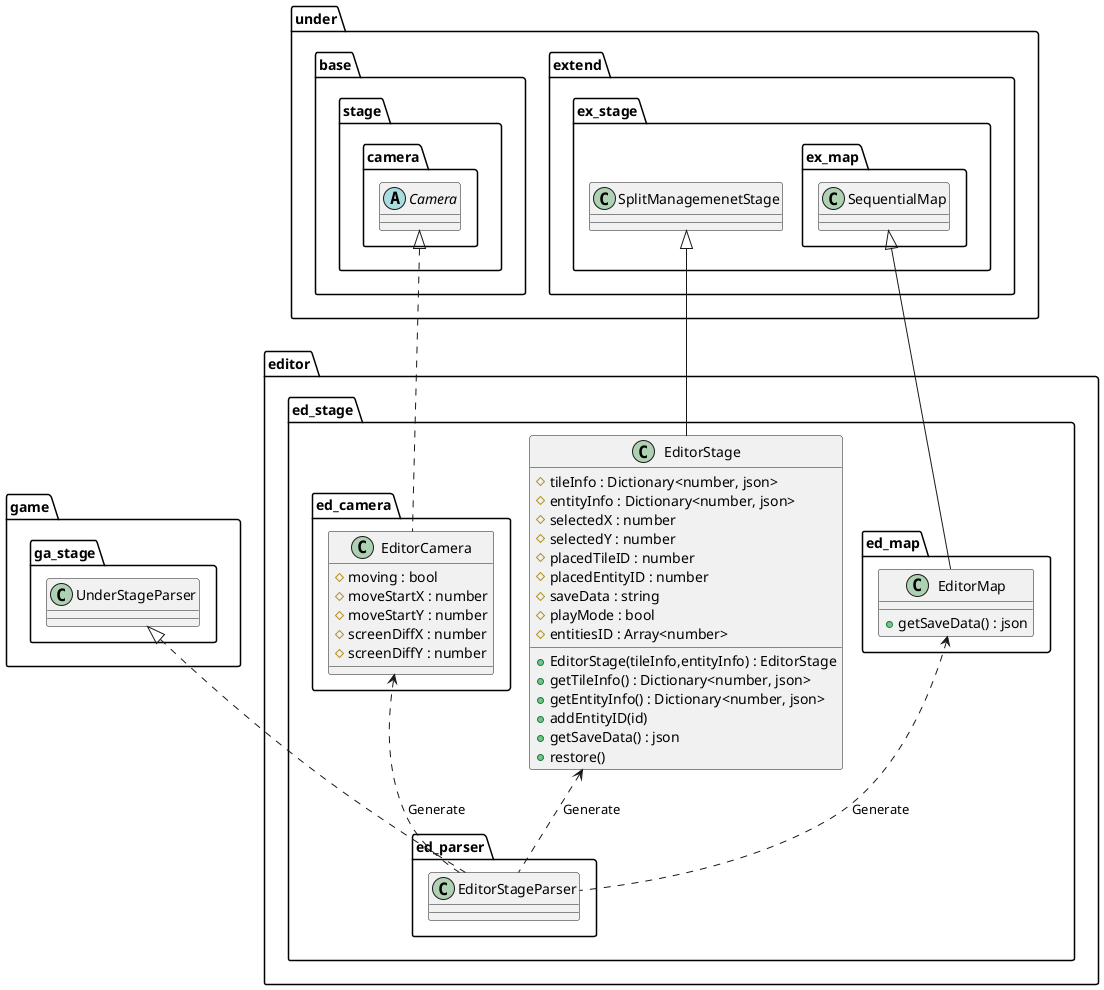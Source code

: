 @startuml EditorStage

package editor {
    package ed_stage {
        class EditorStage {
            +EditorStage(tileInfo,entityInfo) : EditorStage
            #tileInfo : Dictionary<number, json>
            #entityInfo : Dictionary<number, json>
            #selectedX : number
            #selectedY : number
            #placedTileID : number
            #placedEntityID : number
            #saveData : string
            #playMode : bool
            #entitiesID : Array<number>
            +getTileInfo() : Dictionary<number, json>
            +getEntityInfo() : Dictionary<number, json>
            +addEntityID(id)
            +getSaveData() : json
            +restore()
        }

        package ed_map {
            class EditorMap {
                +getSaveData() : json
            }
        }

        package ed_parser {
            class EditorStageParser
        }
        package ed_camera {
            class EditorCamera {
                #moving : bool
                #moveStartX : number
                #moveStartY : number
                #screenDiffX : number
                #screenDiffY : number
            }
        }
    }
}

package under {
    package base {
        package stage {
            package camera {
                abstract Camera
            }
        }
    }
    package extend {
        package ex_stage {
            class SplitManagemenetStage
            package ex_map {
                class SequentialMap
            }
        }
    }
}

package game {
    package ga_stage {
        class UnderStageParser
    }
}

EditorStage <.. EditorStageParser : "Generate"
EditorCamera <.. EditorStageParser : "Generate"
EditorMap <.. EditorStageParser : "Generate"

Camera <|.. EditorCamera
UnderStageParser <|.. EditorStageParser
SplitManagemenetStage <|-- EditorStage
SequentialMap <|-- EditorMap

@enduml
